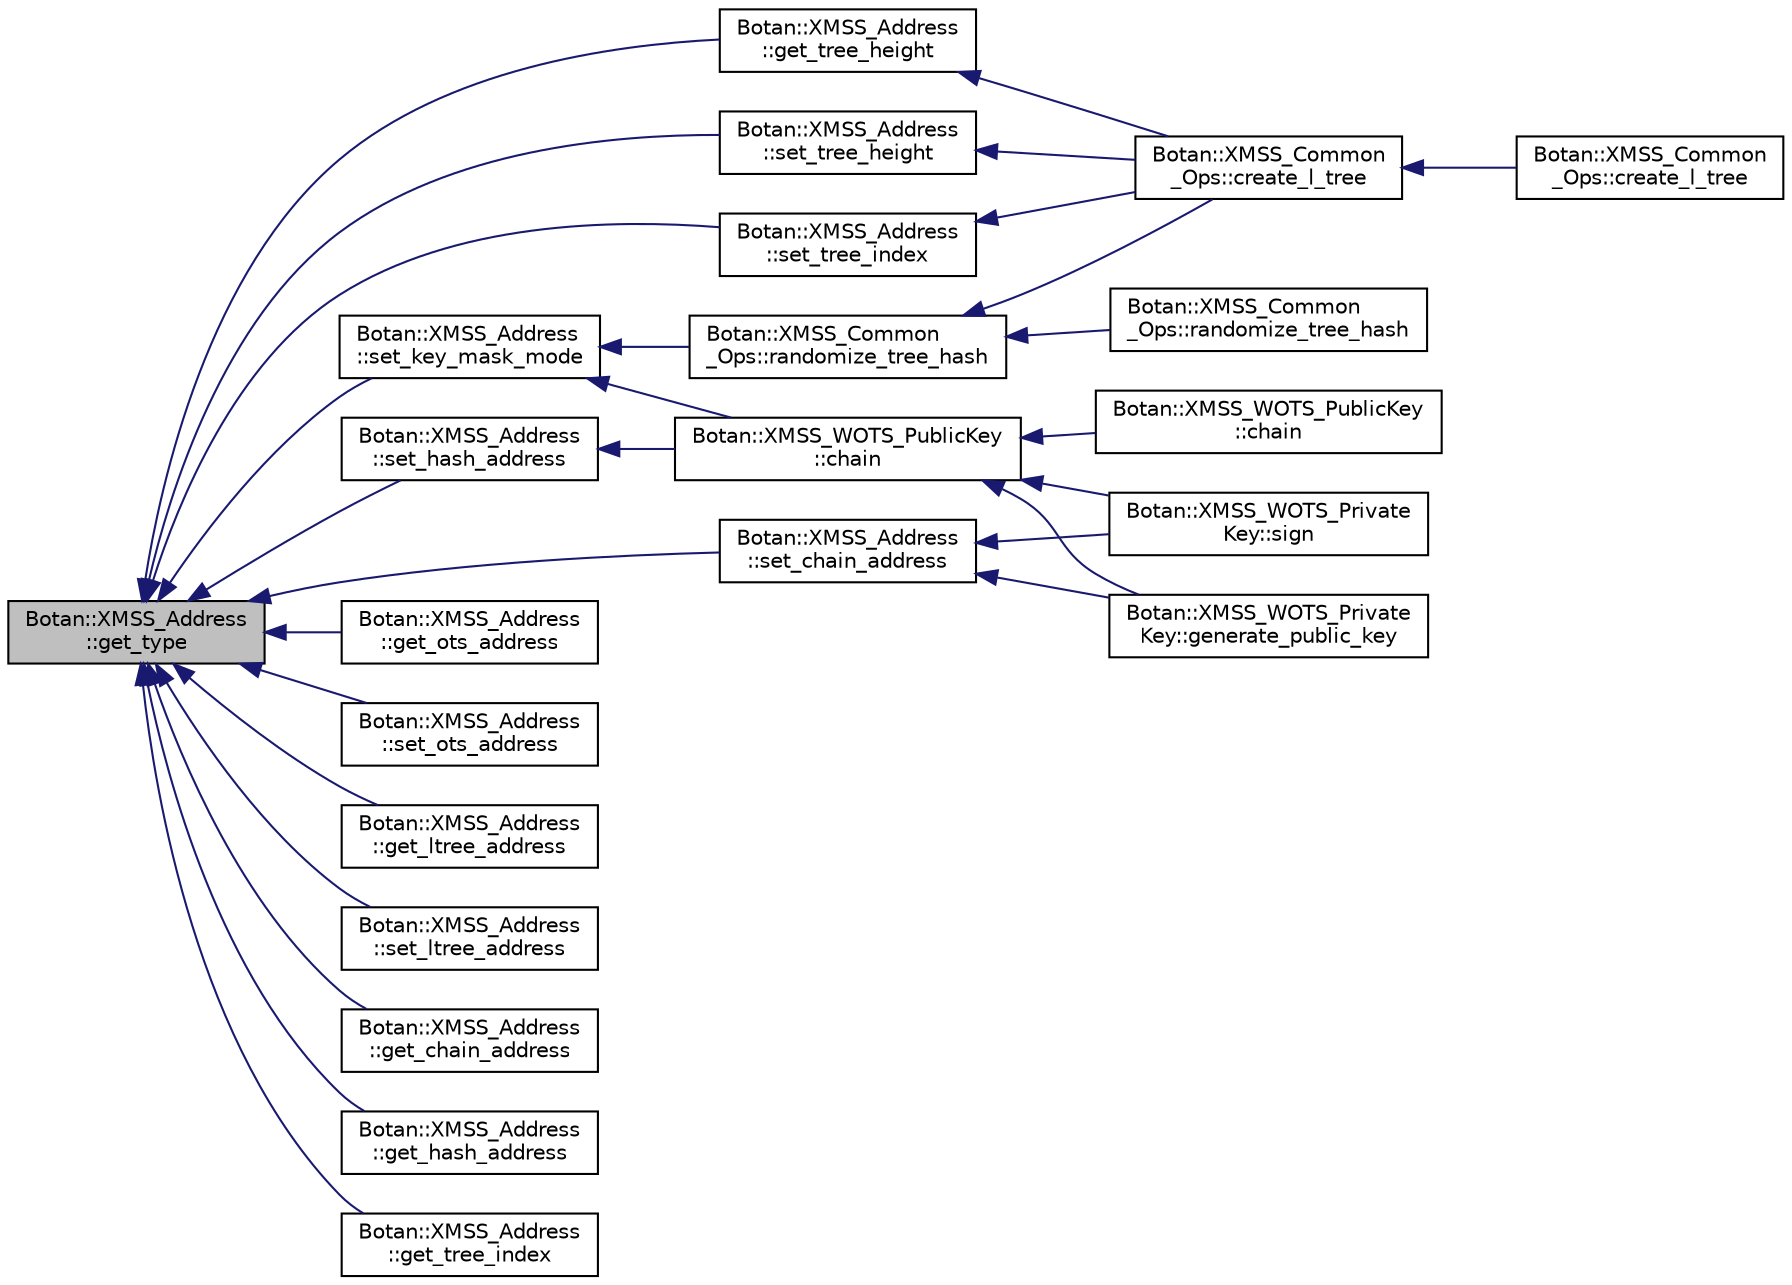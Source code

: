 digraph "Botan::XMSS_Address::get_type"
{
  edge [fontname="Helvetica",fontsize="10",labelfontname="Helvetica",labelfontsize="10"];
  node [fontname="Helvetica",fontsize="10",shape=record];
  rankdir="LR";
  Node27 [label="Botan::XMSS_Address\l::get_type",height=0.2,width=0.4,color="black", fillcolor="grey75", style="filled", fontcolor="black"];
  Node27 -> Node28 [dir="back",color="midnightblue",fontsize="10",style="solid",fontname="Helvetica"];
  Node28 [label="Botan::XMSS_Address\l::set_key_mask_mode",height=0.2,width=0.4,color="black", fillcolor="white", style="filled",URL="$class_botan_1_1_x_m_s_s___address.html#a12a0bcf65685053363b944be811f57db"];
  Node28 -> Node29 [dir="back",color="midnightblue",fontsize="10",style="solid",fontname="Helvetica"];
  Node29 [label="Botan::XMSS_Common\l_Ops::randomize_tree_hash",height=0.2,width=0.4,color="black", fillcolor="white", style="filled",URL="$class_botan_1_1_x_m_s_s___common___ops.html#a5d08646c7fbf2462ecea2e204ca63d8f"];
  Node29 -> Node30 [dir="back",color="midnightblue",fontsize="10",style="solid",fontname="Helvetica"];
  Node30 [label="Botan::XMSS_Common\l_Ops::create_l_tree",height=0.2,width=0.4,color="black", fillcolor="white", style="filled",URL="$class_botan_1_1_x_m_s_s___common___ops.html#a9c24984fc8983bab2106a3e702d02c91"];
  Node30 -> Node31 [dir="back",color="midnightblue",fontsize="10",style="solid",fontname="Helvetica"];
  Node31 [label="Botan::XMSS_Common\l_Ops::create_l_tree",height=0.2,width=0.4,color="black", fillcolor="white", style="filled",URL="$class_botan_1_1_x_m_s_s___common___ops.html#a45991edc4a92109d244554308f0fa051"];
  Node29 -> Node32 [dir="back",color="midnightblue",fontsize="10",style="solid",fontname="Helvetica"];
  Node32 [label="Botan::XMSS_Common\l_Ops::randomize_tree_hash",height=0.2,width=0.4,color="black", fillcolor="white", style="filled",URL="$class_botan_1_1_x_m_s_s___common___ops.html#ac2b7faff80249b5ddcd32eb634bb20f8"];
  Node28 -> Node33 [dir="back",color="midnightblue",fontsize="10",style="solid",fontname="Helvetica"];
  Node33 [label="Botan::XMSS_WOTS_PublicKey\l::chain",height=0.2,width=0.4,color="black", fillcolor="white", style="filled",URL="$class_botan_1_1_x_m_s_s___w_o_t_s___public_key.html#ac94af1061b3136b52bacfc200710b809"];
  Node33 -> Node34 [dir="back",color="midnightblue",fontsize="10",style="solid",fontname="Helvetica"];
  Node34 [label="Botan::XMSS_WOTS_Private\lKey::generate_public_key",height=0.2,width=0.4,color="black", fillcolor="white", style="filled",URL="$class_botan_1_1_x_m_s_s___w_o_t_s___private_key.html#a0d0695d108fd991536679070d88e4ea1"];
  Node33 -> Node35 [dir="back",color="midnightblue",fontsize="10",style="solid",fontname="Helvetica"];
  Node35 [label="Botan::XMSS_WOTS_Private\lKey::sign",height=0.2,width=0.4,color="black", fillcolor="white", style="filled",URL="$class_botan_1_1_x_m_s_s___w_o_t_s___private_key.html#a035d5d63b7042ebf1709e9c898956e96"];
  Node33 -> Node36 [dir="back",color="midnightblue",fontsize="10",style="solid",fontname="Helvetica"];
  Node36 [label="Botan::XMSS_WOTS_PublicKey\l::chain",height=0.2,width=0.4,color="black", fillcolor="white", style="filled",URL="$class_botan_1_1_x_m_s_s___w_o_t_s___public_key.html#a769ef5fc521f106287e49c67797d3fc1"];
  Node27 -> Node37 [dir="back",color="midnightblue",fontsize="10",style="solid",fontname="Helvetica"];
  Node37 [label="Botan::XMSS_Address\l::get_ots_address",height=0.2,width=0.4,color="black", fillcolor="white", style="filled",URL="$class_botan_1_1_x_m_s_s___address.html#a51d64c847fb1ba38a29c24da4b590c83"];
  Node27 -> Node38 [dir="back",color="midnightblue",fontsize="10",style="solid",fontname="Helvetica"];
  Node38 [label="Botan::XMSS_Address\l::set_ots_address",height=0.2,width=0.4,color="black", fillcolor="white", style="filled",URL="$class_botan_1_1_x_m_s_s___address.html#a2219e289707137fda458eec819933be9"];
  Node27 -> Node39 [dir="back",color="midnightblue",fontsize="10",style="solid",fontname="Helvetica"];
  Node39 [label="Botan::XMSS_Address\l::get_ltree_address",height=0.2,width=0.4,color="black", fillcolor="white", style="filled",URL="$class_botan_1_1_x_m_s_s___address.html#a67c3f3349ae7545bccf57f6e37f81849"];
  Node27 -> Node40 [dir="back",color="midnightblue",fontsize="10",style="solid",fontname="Helvetica"];
  Node40 [label="Botan::XMSS_Address\l::set_ltree_address",height=0.2,width=0.4,color="black", fillcolor="white", style="filled",URL="$class_botan_1_1_x_m_s_s___address.html#af410fcbcc750a12e8650307d51003bc2"];
  Node27 -> Node41 [dir="back",color="midnightblue",fontsize="10",style="solid",fontname="Helvetica"];
  Node41 [label="Botan::XMSS_Address\l::get_chain_address",height=0.2,width=0.4,color="black", fillcolor="white", style="filled",URL="$class_botan_1_1_x_m_s_s___address.html#adbab35e6d0dc8a0ff3e5c95ffa73cbee"];
  Node27 -> Node42 [dir="back",color="midnightblue",fontsize="10",style="solid",fontname="Helvetica"];
  Node42 [label="Botan::XMSS_Address\l::set_chain_address",height=0.2,width=0.4,color="black", fillcolor="white", style="filled",URL="$class_botan_1_1_x_m_s_s___address.html#a766e70130914b681020366d80c625fce"];
  Node42 -> Node34 [dir="back",color="midnightblue",fontsize="10",style="solid",fontname="Helvetica"];
  Node42 -> Node35 [dir="back",color="midnightblue",fontsize="10",style="solid",fontname="Helvetica"];
  Node27 -> Node43 [dir="back",color="midnightblue",fontsize="10",style="solid",fontname="Helvetica"];
  Node43 [label="Botan::XMSS_Address\l::get_tree_height",height=0.2,width=0.4,color="black", fillcolor="white", style="filled",URL="$class_botan_1_1_x_m_s_s___address.html#a7e619c5b15ba74f596eb3d5b6035a0f1"];
  Node43 -> Node30 [dir="back",color="midnightblue",fontsize="10",style="solid",fontname="Helvetica"];
  Node27 -> Node44 [dir="back",color="midnightblue",fontsize="10",style="solid",fontname="Helvetica"];
  Node44 [label="Botan::XMSS_Address\l::set_tree_height",height=0.2,width=0.4,color="black", fillcolor="white", style="filled",URL="$class_botan_1_1_x_m_s_s___address.html#a9bf7df26a0cfc5fee8bb44e22927f61c"];
  Node44 -> Node30 [dir="back",color="midnightblue",fontsize="10",style="solid",fontname="Helvetica"];
  Node27 -> Node45 [dir="back",color="midnightblue",fontsize="10",style="solid",fontname="Helvetica"];
  Node45 [label="Botan::XMSS_Address\l::get_hash_address",height=0.2,width=0.4,color="black", fillcolor="white", style="filled",URL="$class_botan_1_1_x_m_s_s___address.html#af6ac58ed613b3b523628ccfcde73f7c2"];
  Node27 -> Node46 [dir="back",color="midnightblue",fontsize="10",style="solid",fontname="Helvetica"];
  Node46 [label="Botan::XMSS_Address\l::set_hash_address",height=0.2,width=0.4,color="black", fillcolor="white", style="filled",URL="$class_botan_1_1_x_m_s_s___address.html#a0a5d46d9a17f3a39808356d079b592fa"];
  Node46 -> Node33 [dir="back",color="midnightblue",fontsize="10",style="solid",fontname="Helvetica"];
  Node27 -> Node47 [dir="back",color="midnightblue",fontsize="10",style="solid",fontname="Helvetica"];
  Node47 [label="Botan::XMSS_Address\l::get_tree_index",height=0.2,width=0.4,color="black", fillcolor="white", style="filled",URL="$class_botan_1_1_x_m_s_s___address.html#a40990bf9e24b0f2967d18ed6af4197a9"];
  Node27 -> Node48 [dir="back",color="midnightblue",fontsize="10",style="solid",fontname="Helvetica"];
  Node48 [label="Botan::XMSS_Address\l::set_tree_index",height=0.2,width=0.4,color="black", fillcolor="white", style="filled",URL="$class_botan_1_1_x_m_s_s___address.html#a9e084bac434f5bca79368d145c4ac991"];
  Node48 -> Node30 [dir="back",color="midnightblue",fontsize="10",style="solid",fontname="Helvetica"];
}
